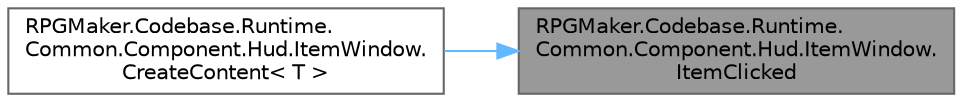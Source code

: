 digraph "RPGMaker.Codebase.Runtime.Common.Component.Hud.ItemWindow.ItemClicked"
{
 // LATEX_PDF_SIZE
  bgcolor="transparent";
  edge [fontname=Helvetica,fontsize=10,labelfontname=Helvetica,labelfontsize=10];
  node [fontname=Helvetica,fontsize=10,shape=box,height=0.2,width=0.4];
  rankdir="RL";
  Node1 [id="Node000001",label="RPGMaker.Codebase.Runtime.\lCommon.Component.Hud.ItemWindow.\lItemClicked",height=0.2,width=0.4,color="gray40", fillcolor="grey60", style="filled", fontcolor="black",tooltip="要素選択時の処理"];
  Node1 -> Node2 [id="edge1_Node000001_Node000002",dir="back",color="steelblue1",style="solid",tooltip=" "];
  Node2 [id="Node000002",label="RPGMaker.Codebase.Runtime.\lCommon.Component.Hud.ItemWindow.\lCreateContent\< T \>",height=0.2,width=0.4,color="grey40", fillcolor="white", style="filled",URL="$de/d33/class_r_p_g_maker_1_1_codebase_1_1_runtime_1_1_common_1_1_component_1_1_hud_1_1_item_window.html#aebb462010b4445ba1364acbe6976c5ec",tooltip="アイテム要素の作成 表示要素はショップと同じものを利用する"];
}
